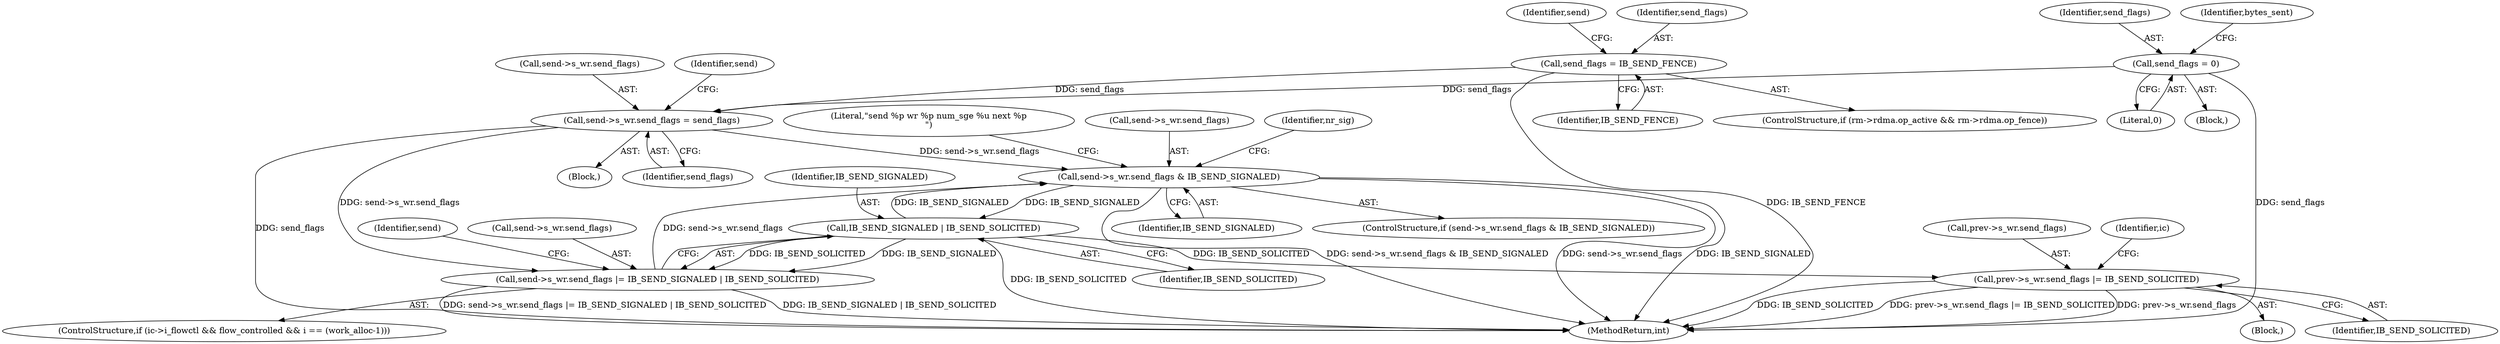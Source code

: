 digraph "0_linux_6094628bfd94323fc1cea05ec2c6affd98c18f7f@API" {
"1000758" [label="(Call,send->s_wr.send_flags & IB_SEND_SIGNALED)"];
"1000577" [label="(Call,send->s_wr.send_flags = send_flags)"];
"1000541" [label="(Call,send_flags = IB_SEND_FENCE)"];
"1000160" [label="(Call,send_flags = 0)"];
"1000748" [label="(Call,send->s_wr.send_flags |= IB_SEND_SIGNALED | IB_SEND_SOLICITED)"];
"1000754" [label="(Call,IB_SEND_SIGNALED | IB_SEND_SOLICITED)"];
"1000758" [label="(Call,send->s_wr.send_flags & IB_SEND_SIGNALED)"];
"1000897" [label="(Call,prev->s_wr.send_flags |= IB_SEND_SOLICITED)"];
"1000736" [label="(ControlStructure,if (ic->i_flowctl && flow_controlled && i == (work_alloc-1)))"];
"1000543" [label="(Identifier,IB_SEND_FENCE)"];
"1000889" [label="(Block,)"];
"1000545" [label="(Identifier,send)"];
"1000162" [label="(Literal,0)"];
"1000161" [label="(Identifier,send_flags)"];
"1000755" [label="(Identifier,IB_SEND_SIGNALED)"];
"1000587" [label="(Identifier,send)"];
"1000529" [label="(ControlStructure,if (rm->rdma.op_active && rm->rdma.op_fence))"];
"1000577" [label="(Call,send->s_wr.send_flags = send_flags)"];
"1000541" [label="(Call,send_flags = IB_SEND_FENCE)"];
"1000768" [label="(Literal,\"send %p wr %p num_sge %u next %p\n\")"];
"1000759" [label="(Call,send->s_wr.send_flags)"];
"1000160" [label="(Call,send_flags = 0)"];
"1000754" [label="(Call,IB_SEND_SIGNALED | IB_SEND_SOLICITED)"];
"1000758" [label="(Call,send->s_wr.send_flags & IB_SEND_SIGNALED)"];
"1000542" [label="(Identifier,send_flags)"];
"1000903" [label="(Identifier,IB_SEND_SOLICITED)"];
"1000761" [label="(Identifier,send)"];
"1001026" [label="(MethodReturn,int)"];
"1000764" [label="(Identifier,IB_SEND_SIGNALED)"];
"1000165" [label="(Identifier,bytes_sent)"];
"1000572" [label="(Block,)"];
"1000578" [label="(Call,send->s_wr.send_flags)"];
"1000749" [label="(Call,send->s_wr.send_flags)"];
"1000766" [label="(Identifier,nr_sig)"];
"1000756" [label="(Identifier,IB_SEND_SOLICITED)"];
"1000906" [label="(Identifier,ic)"];
"1000583" [label="(Identifier,send_flags)"];
"1000124" [label="(Block,)"];
"1000757" [label="(ControlStructure,if (send->s_wr.send_flags & IB_SEND_SIGNALED))"];
"1000897" [label="(Call,prev->s_wr.send_flags |= IB_SEND_SOLICITED)"];
"1000898" [label="(Call,prev->s_wr.send_flags)"];
"1000748" [label="(Call,send->s_wr.send_flags |= IB_SEND_SIGNALED | IB_SEND_SOLICITED)"];
"1000758" -> "1000757"  [label="AST: "];
"1000758" -> "1000764"  [label="CFG: "];
"1000759" -> "1000758"  [label="AST: "];
"1000764" -> "1000758"  [label="AST: "];
"1000766" -> "1000758"  [label="CFG: "];
"1000768" -> "1000758"  [label="CFG: "];
"1000758" -> "1001026"  [label="DDG: send->s_wr.send_flags & IB_SEND_SIGNALED"];
"1000758" -> "1001026"  [label="DDG: send->s_wr.send_flags"];
"1000758" -> "1001026"  [label="DDG: IB_SEND_SIGNALED"];
"1000758" -> "1000754"  [label="DDG: IB_SEND_SIGNALED"];
"1000577" -> "1000758"  [label="DDG: send->s_wr.send_flags"];
"1000748" -> "1000758"  [label="DDG: send->s_wr.send_flags"];
"1000754" -> "1000758"  [label="DDG: IB_SEND_SIGNALED"];
"1000577" -> "1000572"  [label="AST: "];
"1000577" -> "1000583"  [label="CFG: "];
"1000578" -> "1000577"  [label="AST: "];
"1000583" -> "1000577"  [label="AST: "];
"1000587" -> "1000577"  [label="CFG: "];
"1000577" -> "1001026"  [label="DDG: send_flags"];
"1000541" -> "1000577"  [label="DDG: send_flags"];
"1000160" -> "1000577"  [label="DDG: send_flags"];
"1000577" -> "1000748"  [label="DDG: send->s_wr.send_flags"];
"1000541" -> "1000529"  [label="AST: "];
"1000541" -> "1000543"  [label="CFG: "];
"1000542" -> "1000541"  [label="AST: "];
"1000543" -> "1000541"  [label="AST: "];
"1000545" -> "1000541"  [label="CFG: "];
"1000541" -> "1001026"  [label="DDG: IB_SEND_FENCE"];
"1000160" -> "1000124"  [label="AST: "];
"1000160" -> "1000162"  [label="CFG: "];
"1000161" -> "1000160"  [label="AST: "];
"1000162" -> "1000160"  [label="AST: "];
"1000165" -> "1000160"  [label="CFG: "];
"1000160" -> "1001026"  [label="DDG: send_flags"];
"1000748" -> "1000736"  [label="AST: "];
"1000748" -> "1000754"  [label="CFG: "];
"1000749" -> "1000748"  [label="AST: "];
"1000754" -> "1000748"  [label="AST: "];
"1000761" -> "1000748"  [label="CFG: "];
"1000748" -> "1001026"  [label="DDG: IB_SEND_SIGNALED | IB_SEND_SOLICITED"];
"1000748" -> "1001026"  [label="DDG: send->s_wr.send_flags |= IB_SEND_SIGNALED | IB_SEND_SOLICITED"];
"1000754" -> "1000748"  [label="DDG: IB_SEND_SIGNALED"];
"1000754" -> "1000748"  [label="DDG: IB_SEND_SOLICITED"];
"1000754" -> "1000756"  [label="CFG: "];
"1000755" -> "1000754"  [label="AST: "];
"1000756" -> "1000754"  [label="AST: "];
"1000754" -> "1001026"  [label="DDG: IB_SEND_SOLICITED"];
"1000754" -> "1000897"  [label="DDG: IB_SEND_SOLICITED"];
"1000897" -> "1000889"  [label="AST: "];
"1000897" -> "1000903"  [label="CFG: "];
"1000898" -> "1000897"  [label="AST: "];
"1000903" -> "1000897"  [label="AST: "];
"1000906" -> "1000897"  [label="CFG: "];
"1000897" -> "1001026"  [label="DDG: prev->s_wr.send_flags |= IB_SEND_SOLICITED"];
"1000897" -> "1001026"  [label="DDG: prev->s_wr.send_flags"];
"1000897" -> "1001026"  [label="DDG: IB_SEND_SOLICITED"];
}
